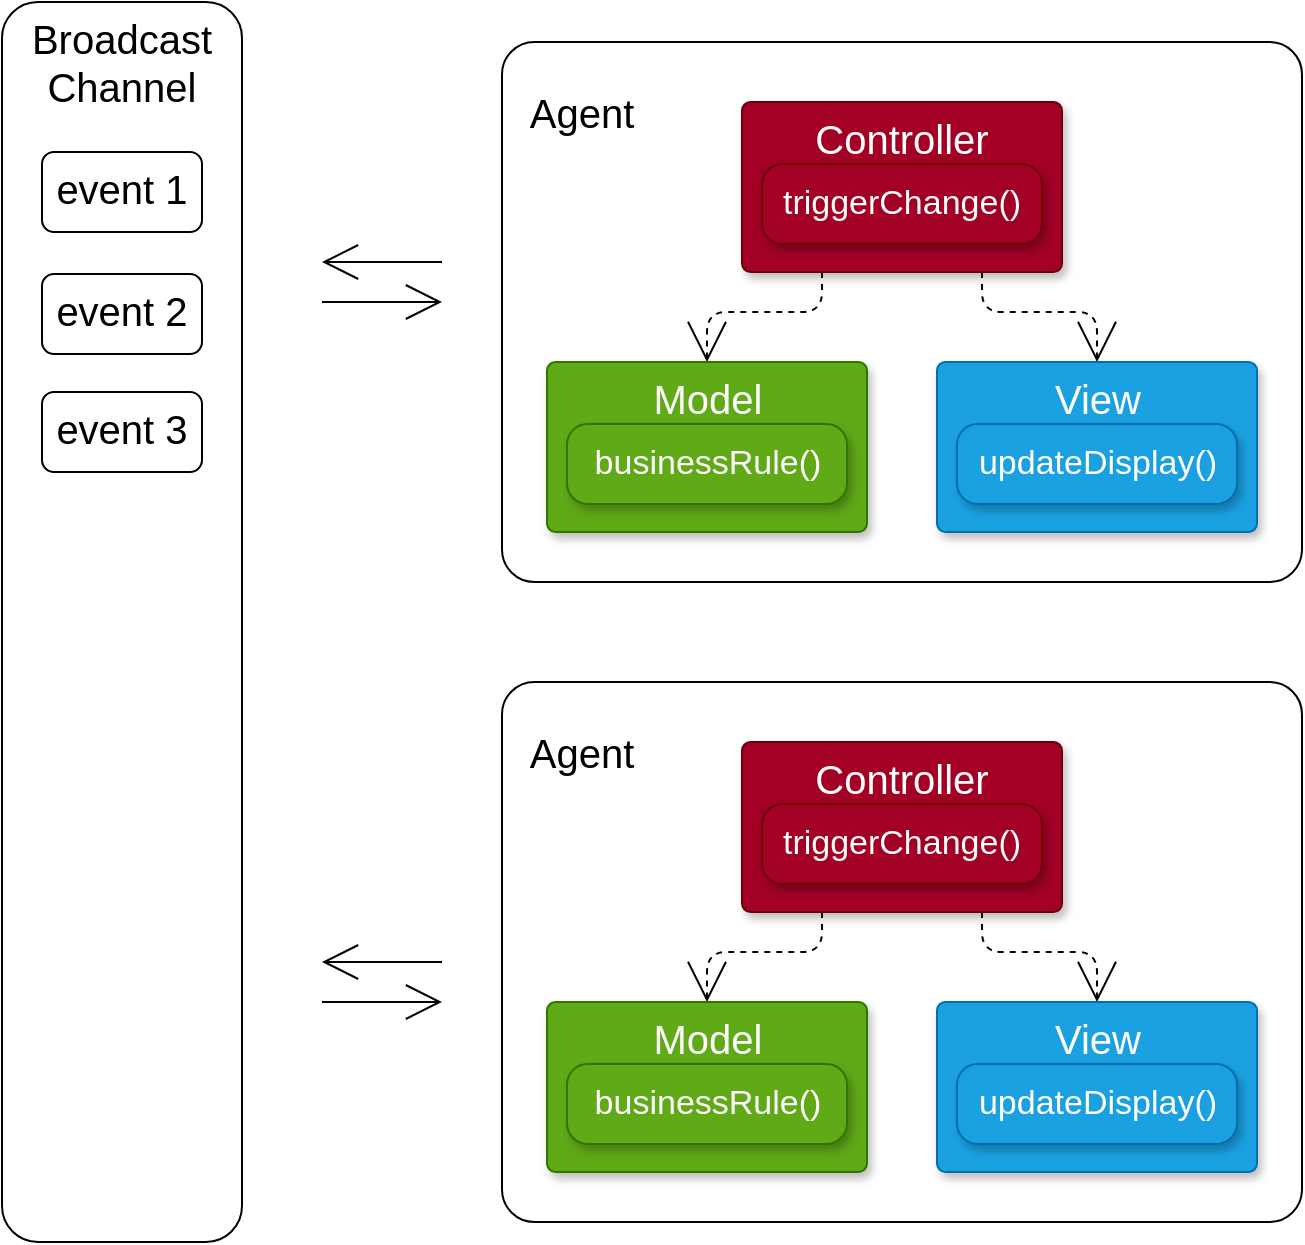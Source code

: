 <mxfile>
    <diagram id="m6b-a96DpXKe-rvjrF68" name="Page-1">
        <mxGraphModel dx="912" dy="1266" grid="1" gridSize="10" guides="1" tooltips="1" connect="1" arrows="1" fold="1" page="1" pageScale="1" pageWidth="850" pageHeight="1100" math="0" shadow="0">
            <root>
                <mxCell id="0"/>
                <mxCell id="1" parent="0"/>
                <mxCell id="2" value="" style="rounded=1;whiteSpace=wrap;html=1;arcSize=6;" vertex="1" parent="1">
                    <mxGeometry x="260" y="30" width="400" height="270" as="geometry"/>
                </mxCell>
                <mxCell id="3" style="edgeStyle=orthogonalEdgeStyle;rounded=1;orthogonalLoop=1;jettySize=auto;html=1;exitX=0.25;exitY=1;exitDx=0;exitDy=0;entryX=0.5;entryY=0;entryDx=0;entryDy=0;dashed=1;endArrow=open;endFill=0;endSize=18;" edge="1" parent="1" source="9" target="5">
                    <mxGeometry relative="1" as="geometry">
                        <mxPoint x="385" y="100" as="sourcePoint"/>
                    </mxGeometry>
                </mxCell>
                <mxCell id="4" style="edgeStyle=orthogonalEdgeStyle;rounded=1;orthogonalLoop=1;jettySize=auto;html=1;exitX=0.75;exitY=1;exitDx=0;exitDy=0;entryX=0.5;entryY=0;entryDx=0;entryDy=0;dashed=1;endArrow=open;endFill=0;endSize=18;" edge="1" parent="1" source="9" target="7">
                    <mxGeometry relative="1" as="geometry">
                        <mxPoint x="495" y="100" as="sourcePoint"/>
                        <mxPoint x="580" y="186" as="targetPoint"/>
                    </mxGeometry>
                </mxCell>
                <mxCell id="5" value="Model" style="rounded=1;whiteSpace=wrap;html=1;arcSize=5;verticalAlign=top;fontSize=20;fillColor=#60a917;strokeColor=#2D7600;fontColor=#ffffff;shadow=1;" vertex="1" parent="1">
                    <mxGeometry x="282.5" y="190" width="160" height="85" as="geometry"/>
                </mxCell>
                <mxCell id="6" value="businessRule()" style="rounded=1;whiteSpace=wrap;html=1;arcSize=26;fontSize=17;fillColor=#60a917;strokeColor=#2D7600;fontColor=#ffffff;shadow=1;" vertex="1" parent="1">
                    <mxGeometry x="292.5" y="221" width="140" height="40" as="geometry"/>
                </mxCell>
                <mxCell id="7" value="View" style="rounded=1;whiteSpace=wrap;html=1;arcSize=5;verticalAlign=top;fontSize=20;fillColor=#1ba1e2;strokeColor=#006EAF;fontColor=#ffffff;shadow=1;" vertex="1" parent="1">
                    <mxGeometry x="477.5" y="190" width="160" height="85" as="geometry"/>
                </mxCell>
                <mxCell id="8" value="updateDisplay()" style="rounded=1;whiteSpace=wrap;html=1;arcSize=26;fontSize=17;fillColor=#1ba1e2;strokeColor=#006EAF;fontColor=#ffffff;shadow=1;" vertex="1" parent="1">
                    <mxGeometry x="487.5" y="221" width="140" height="40" as="geometry"/>
                </mxCell>
                <mxCell id="9" value="Controller" style="rounded=1;whiteSpace=wrap;html=1;arcSize=5;verticalAlign=top;fontSize=20;fillColor=#a20025;strokeColor=#6F0000;fontColor=#ffffff;shadow=1;" vertex="1" parent="1">
                    <mxGeometry x="380" y="60" width="160" height="85" as="geometry"/>
                </mxCell>
                <mxCell id="10" value="triggerChange()" style="rounded=1;whiteSpace=wrap;html=1;arcSize=26;fontSize=17;fillColor=#a20025;strokeColor=#6F0000;fontColor=#ffffff;shadow=1;" vertex="1" parent="1">
                    <mxGeometry x="390" y="91" width="140" height="40" as="geometry"/>
                </mxCell>
                <mxCell id="11" value="&lt;font style=&quot;font-size: 20px&quot;&gt;Agent&lt;/font&gt;" style="text;html=1;strokeColor=none;fillColor=none;align=center;verticalAlign=middle;whiteSpace=wrap;rounded=0;" vertex="1" parent="1">
                    <mxGeometry x="270" y="50" width="60" height="30" as="geometry"/>
                </mxCell>
                <mxCell id="12" value="" style="rounded=1;whiteSpace=wrap;html=1;arcSize=6;" vertex="1" parent="1">
                    <mxGeometry x="260" y="350" width="400" height="270" as="geometry"/>
                </mxCell>
                <mxCell id="13" style="edgeStyle=orthogonalEdgeStyle;rounded=1;orthogonalLoop=1;jettySize=auto;html=1;exitX=0.25;exitY=1;exitDx=0;exitDy=0;entryX=0.5;entryY=0;entryDx=0;entryDy=0;dashed=1;endArrow=open;endFill=0;endSize=18;" edge="1" parent="1" source="19" target="15">
                    <mxGeometry relative="1" as="geometry">
                        <mxPoint x="385" y="420" as="sourcePoint"/>
                    </mxGeometry>
                </mxCell>
                <mxCell id="14" style="edgeStyle=orthogonalEdgeStyle;rounded=1;orthogonalLoop=1;jettySize=auto;html=1;exitX=0.75;exitY=1;exitDx=0;exitDy=0;entryX=0.5;entryY=0;entryDx=0;entryDy=0;dashed=1;endArrow=open;endFill=0;endSize=18;" edge="1" parent="1" source="19" target="17">
                    <mxGeometry relative="1" as="geometry">
                        <mxPoint x="495" y="420" as="sourcePoint"/>
                        <mxPoint x="580" y="506" as="targetPoint"/>
                    </mxGeometry>
                </mxCell>
                <mxCell id="15" value="Model" style="rounded=1;whiteSpace=wrap;html=1;arcSize=5;verticalAlign=top;fontSize=20;fillColor=#60a917;strokeColor=#2D7600;fontColor=#ffffff;shadow=1;" vertex="1" parent="1">
                    <mxGeometry x="282.5" y="510" width="160" height="85" as="geometry"/>
                </mxCell>
                <mxCell id="16" value="businessRule()" style="rounded=1;whiteSpace=wrap;html=1;arcSize=26;fontSize=17;fillColor=#60a917;strokeColor=#2D7600;fontColor=#ffffff;shadow=1;" vertex="1" parent="1">
                    <mxGeometry x="292.5" y="541" width="140" height="40" as="geometry"/>
                </mxCell>
                <mxCell id="17" value="View" style="rounded=1;whiteSpace=wrap;html=1;arcSize=5;verticalAlign=top;fontSize=20;fillColor=#1ba1e2;strokeColor=#006EAF;fontColor=#ffffff;shadow=1;" vertex="1" parent="1">
                    <mxGeometry x="477.5" y="510" width="160" height="85" as="geometry"/>
                </mxCell>
                <mxCell id="18" value="updateDisplay()" style="rounded=1;whiteSpace=wrap;html=1;arcSize=26;fontSize=17;fillColor=#1ba1e2;strokeColor=#006EAF;fontColor=#ffffff;shadow=1;" vertex="1" parent="1">
                    <mxGeometry x="487.5" y="541" width="140" height="40" as="geometry"/>
                </mxCell>
                <mxCell id="19" value="Controller" style="rounded=1;whiteSpace=wrap;html=1;arcSize=5;verticalAlign=top;fontSize=20;fillColor=#a20025;strokeColor=#6F0000;fontColor=#ffffff;shadow=1;" vertex="1" parent="1">
                    <mxGeometry x="380" y="380" width="160" height="85" as="geometry"/>
                </mxCell>
                <mxCell id="20" value="triggerChange()" style="rounded=1;whiteSpace=wrap;html=1;arcSize=26;fontSize=17;fillColor=#a20025;strokeColor=#6F0000;fontColor=#ffffff;shadow=1;" vertex="1" parent="1">
                    <mxGeometry x="390" y="411" width="140" height="40" as="geometry"/>
                </mxCell>
                <mxCell id="21" value="&lt;font style=&quot;font-size: 20px&quot;&gt;Agent&lt;/font&gt;" style="text;html=1;strokeColor=none;fillColor=none;align=center;verticalAlign=middle;whiteSpace=wrap;rounded=0;" vertex="1" parent="1">
                    <mxGeometry x="270" y="370" width="60" height="30" as="geometry"/>
                </mxCell>
                <mxCell id="22" value="Broadcast&lt;br style=&quot;font-size: 20px;&quot;&gt;Channel" style="rounded=1;whiteSpace=wrap;html=1;verticalAlign=top;fontSize=20;" vertex="1" parent="1">
                    <mxGeometry x="10" y="10" width="120" height="620" as="geometry"/>
                </mxCell>
                <mxCell id="24" value="" style="endArrow=open;html=1;fontSize=20;endFill=0;endSize=16;" edge="1" parent="1">
                    <mxGeometry width="50" height="50" relative="1" as="geometry">
                        <mxPoint x="230" y="140" as="sourcePoint"/>
                        <mxPoint x="170" y="140" as="targetPoint"/>
                    </mxGeometry>
                </mxCell>
                <mxCell id="25" value="" style="endArrow=open;html=1;fontSize=20;endFill=0;endSize=16;" edge="1" parent="1">
                    <mxGeometry width="50" height="50" relative="1" as="geometry">
                        <mxPoint x="170" y="160" as="sourcePoint"/>
                        <mxPoint x="230" y="160" as="targetPoint"/>
                    </mxGeometry>
                </mxCell>
                <mxCell id="26" value="" style="endArrow=open;html=1;fontSize=20;endFill=0;endSize=16;" edge="1" parent="1">
                    <mxGeometry width="50" height="50" relative="1" as="geometry">
                        <mxPoint x="230" y="490" as="sourcePoint"/>
                        <mxPoint x="170" y="490" as="targetPoint"/>
                    </mxGeometry>
                </mxCell>
                <mxCell id="27" value="" style="endArrow=open;html=1;fontSize=20;endFill=0;endSize=16;" edge="1" parent="1">
                    <mxGeometry width="50" height="50" relative="1" as="geometry">
                        <mxPoint x="170" y="510" as="sourcePoint"/>
                        <mxPoint x="230" y="510" as="targetPoint"/>
                    </mxGeometry>
                </mxCell>
                <mxCell id="28" value="event 1" style="rounded=1;whiteSpace=wrap;html=1;fontSize=20;verticalAlign=top;" vertex="1" parent="1">
                    <mxGeometry x="30" y="85" width="80" height="40" as="geometry"/>
                </mxCell>
                <mxCell id="29" value="event 2" style="rounded=1;whiteSpace=wrap;html=1;fontSize=20;verticalAlign=top;" vertex="1" parent="1">
                    <mxGeometry x="30" y="146" width="80" height="40" as="geometry"/>
                </mxCell>
                <mxCell id="30" value="event 3" style="rounded=1;whiteSpace=wrap;html=1;fontSize=20;verticalAlign=top;" vertex="1" parent="1">
                    <mxGeometry x="30" y="205" width="80" height="40" as="geometry"/>
                </mxCell>
            </root>
        </mxGraphModel>
    </diagram>
</mxfile>